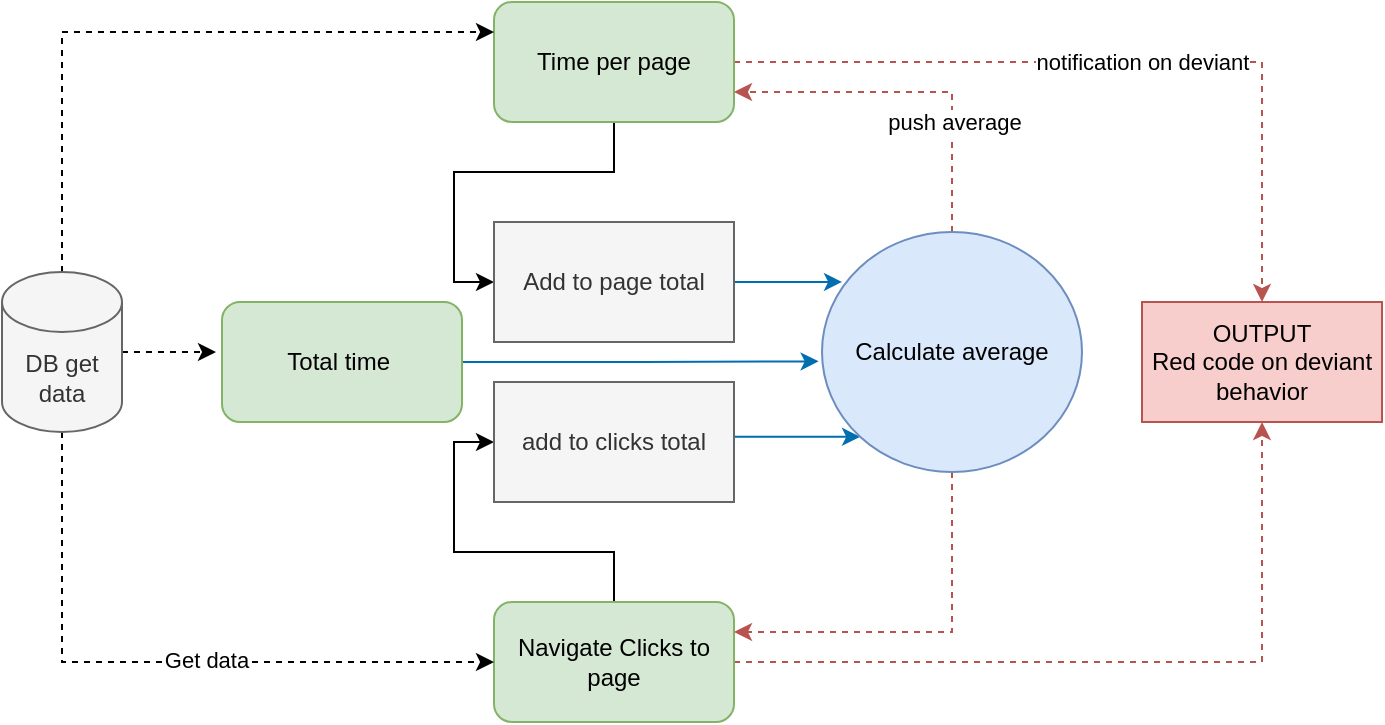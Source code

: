 <mxfile version="14.4.5" type="github">
  <diagram id="tHOTDbu7MkxrzO4gKl2L" name="Page-1">
    <mxGraphModel dx="1008" dy="364" grid="1" gridSize="10" guides="1" tooltips="1" connect="1" arrows="1" fold="1" page="1" pageScale="1" pageWidth="827" pageHeight="1169" math="0" shadow="0">
      <root>
        <mxCell id="0" />
        <mxCell id="1" parent="0" />
        <mxCell id="PjSevPiNLwtFe1SPx3g8-49" style="edgeStyle=orthogonalEdgeStyle;rounded=0;orthogonalLoop=1;jettySize=auto;html=1;strokeWidth=1;entryX=-0.013;entryY=0.539;entryDx=0;entryDy=0;entryPerimeter=0;fillColor=#1ba1e2;strokeColor=#006EAF;" edge="1" parent="1" source="PjSevPiNLwtFe1SPx3g8-1" target="PjSevPiNLwtFe1SPx3g8-14">
          <mxGeometry relative="1" as="geometry">
            <mxPoint x="420" y="290" as="targetPoint" />
          </mxGeometry>
        </mxCell>
        <mxCell id="PjSevPiNLwtFe1SPx3g8-1" value="Total time&amp;nbsp;" style="rounded=1;whiteSpace=wrap;html=1;fillColor=#d5e8d4;strokeColor=#82b366;" vertex="1" parent="1">
          <mxGeometry x="130" y="260" width="120" height="60" as="geometry" />
        </mxCell>
        <mxCell id="PjSevPiNLwtFe1SPx3g8-12" style="edgeStyle=orthogonalEdgeStyle;rounded=0;orthogonalLoop=1;jettySize=auto;html=1;entryX=0;entryY=0.5;entryDx=0;entryDy=0;" edge="1" parent="1" source="PjSevPiNLwtFe1SPx3g8-3" target="PjSevPiNLwtFe1SPx3g8-9">
          <mxGeometry relative="1" as="geometry" />
        </mxCell>
        <mxCell id="PjSevPiNLwtFe1SPx3g8-56" style="edgeStyle=orthogonalEdgeStyle;rounded=0;orthogonalLoop=1;jettySize=auto;html=1;entryX=0.5;entryY=0;entryDx=0;entryDy=0;strokeWidth=1;fillColor=#f8cecc;strokeColor=#b85450;dashed=1;" edge="1" parent="1" source="PjSevPiNLwtFe1SPx3g8-3" target="PjSevPiNLwtFe1SPx3g8-29">
          <mxGeometry relative="1" as="geometry" />
        </mxCell>
        <mxCell id="PjSevPiNLwtFe1SPx3g8-64" value="notification on deviant" style="edgeLabel;html=1;align=center;verticalAlign=middle;resizable=0;points=[];" vertex="1" connectable="0" parent="PjSevPiNLwtFe1SPx3g8-56">
          <mxGeometry x="-0.231" y="2" relative="1" as="geometry">
            <mxPoint x="56.5" y="2" as="offset" />
          </mxGeometry>
        </mxCell>
        <mxCell id="PjSevPiNLwtFe1SPx3g8-3" value="Time per page" style="rounded=1;whiteSpace=wrap;html=1;fillColor=#d5e8d4;strokeColor=#82b366;" vertex="1" parent="1">
          <mxGeometry x="266" y="110" width="120" height="60" as="geometry" />
        </mxCell>
        <mxCell id="PjSevPiNLwtFe1SPx3g8-11" style="edgeStyle=orthogonalEdgeStyle;rounded=0;orthogonalLoop=1;jettySize=auto;html=1;entryX=0;entryY=0.5;entryDx=0;entryDy=0;" edge="1" parent="1" source="PjSevPiNLwtFe1SPx3g8-4" target="PjSevPiNLwtFe1SPx3g8-10">
          <mxGeometry relative="1" as="geometry" />
        </mxCell>
        <mxCell id="PjSevPiNLwtFe1SPx3g8-55" style="edgeStyle=orthogonalEdgeStyle;rounded=0;orthogonalLoop=1;jettySize=auto;html=1;strokeWidth=1;fillColor=#f8cecc;strokeColor=#b85450;dashed=1;" edge="1" parent="1" source="PjSevPiNLwtFe1SPx3g8-4" target="PjSevPiNLwtFe1SPx3g8-29">
          <mxGeometry relative="1" as="geometry" />
        </mxCell>
        <mxCell id="PjSevPiNLwtFe1SPx3g8-4" value="Navigate Clicks to page" style="rounded=1;whiteSpace=wrap;html=1;fillColor=#d5e8d4;strokeColor=#82b366;" vertex="1" parent="1">
          <mxGeometry x="266" y="410" width="120" height="60" as="geometry" />
        </mxCell>
        <mxCell id="PjSevPiNLwtFe1SPx3g8-47" style="edgeStyle=orthogonalEdgeStyle;rounded=0;orthogonalLoop=1;jettySize=auto;html=1;strokeWidth=1;entryX=0.077;entryY=0.208;entryDx=0;entryDy=0;entryPerimeter=0;fillColor=#1ba1e2;strokeColor=#006EAF;" edge="1" parent="1" source="PjSevPiNLwtFe1SPx3g8-9" target="PjSevPiNLwtFe1SPx3g8-14">
          <mxGeometry relative="1" as="geometry">
            <mxPoint x="420" y="250" as="targetPoint" />
          </mxGeometry>
        </mxCell>
        <mxCell id="PjSevPiNLwtFe1SPx3g8-9" value="Add to page total" style="rounded=0;whiteSpace=wrap;html=1;fillColor=#f5f5f5;strokeColor=#666666;fontColor=#333333;" vertex="1" parent="1">
          <mxGeometry x="266" y="220" width="120" height="60" as="geometry" />
        </mxCell>
        <mxCell id="PjSevPiNLwtFe1SPx3g8-48" style="edgeStyle=orthogonalEdgeStyle;rounded=0;orthogonalLoop=1;jettySize=auto;html=1;strokeWidth=1;entryX=0;entryY=1;entryDx=0;entryDy=0;fillColor=#1ba1e2;strokeColor=#006EAF;" edge="1" parent="1" source="PjSevPiNLwtFe1SPx3g8-10" target="PjSevPiNLwtFe1SPx3g8-14">
          <mxGeometry relative="1" as="geometry">
            <mxPoint x="420" y="330" as="targetPoint" />
            <Array as="points">
              <mxPoint x="408" y="327" />
            </Array>
          </mxGeometry>
        </mxCell>
        <mxCell id="PjSevPiNLwtFe1SPx3g8-10" value="add to clicks total" style="rounded=0;whiteSpace=wrap;html=1;fillColor=#f5f5f5;strokeColor=#666666;fontColor=#333333;" vertex="1" parent="1">
          <mxGeometry x="266" y="300" width="120" height="60" as="geometry" />
        </mxCell>
        <mxCell id="PjSevPiNLwtFe1SPx3g8-53" style="edgeStyle=orthogonalEdgeStyle;rounded=0;orthogonalLoop=1;jettySize=auto;html=1;entryX=1;entryY=0.75;entryDx=0;entryDy=0;strokeWidth=1;fillColor=#f8cecc;strokeColor=#b85450;dashed=1;" edge="1" parent="1" source="PjSevPiNLwtFe1SPx3g8-14" target="PjSevPiNLwtFe1SPx3g8-3">
          <mxGeometry relative="1" as="geometry">
            <Array as="points">
              <mxPoint x="495" y="155" />
            </Array>
          </mxGeometry>
        </mxCell>
        <mxCell id="PjSevPiNLwtFe1SPx3g8-62" value="push average" style="edgeLabel;html=1;align=center;verticalAlign=middle;resizable=0;points=[];" vertex="1" connectable="0" parent="PjSevPiNLwtFe1SPx3g8-53">
          <mxGeometry x="-0.387" y="-1" relative="1" as="geometry">
            <mxPoint as="offset" />
          </mxGeometry>
        </mxCell>
        <mxCell id="PjSevPiNLwtFe1SPx3g8-54" style="edgeStyle=orthogonalEdgeStyle;rounded=0;orthogonalLoop=1;jettySize=auto;html=1;entryX=1;entryY=0.25;entryDx=0;entryDy=0;strokeWidth=1;fillColor=#f8cecc;strokeColor=#b85450;dashed=1;" edge="1" parent="1" source="PjSevPiNLwtFe1SPx3g8-14" target="PjSevPiNLwtFe1SPx3g8-4">
          <mxGeometry relative="1" as="geometry">
            <Array as="points">
              <mxPoint x="495" y="425" />
            </Array>
          </mxGeometry>
        </mxCell>
        <mxCell id="PjSevPiNLwtFe1SPx3g8-14" value="Calculate average" style="ellipse;whiteSpace=wrap;html=1;fillColor=#dae8fc;strokeColor=#6c8ebf;" vertex="1" parent="1">
          <mxGeometry x="430" y="225" width="130" height="120" as="geometry" />
        </mxCell>
        <mxCell id="PjSevPiNLwtFe1SPx3g8-29" value="OUTPUT&lt;br&gt;Red code on deviant behavior" style="rounded=0;whiteSpace=wrap;html=1;fillColor=#f8cecc;strokeColor=#b85450;" vertex="1" parent="1">
          <mxGeometry x="590" y="260" width="120" height="60" as="geometry" />
        </mxCell>
        <mxCell id="PjSevPiNLwtFe1SPx3g8-43" style="edgeStyle=orthogonalEdgeStyle;rounded=0;orthogonalLoop=1;jettySize=auto;html=1;dashed=1;strokeWidth=1;entryX=-0.025;entryY=0.417;entryDx=0;entryDy=0;entryPerimeter=0;" edge="1" parent="1" source="PjSevPiNLwtFe1SPx3g8-42" target="PjSevPiNLwtFe1SPx3g8-1">
          <mxGeometry relative="1" as="geometry">
            <mxPoint x="110" y="285" as="targetPoint" />
          </mxGeometry>
        </mxCell>
        <mxCell id="PjSevPiNLwtFe1SPx3g8-44" style="edgeStyle=orthogonalEdgeStyle;rounded=0;orthogonalLoop=1;jettySize=auto;html=1;entryX=0;entryY=0.25;entryDx=0;entryDy=0;dashed=1;strokeWidth=1;" edge="1" parent="1" source="PjSevPiNLwtFe1SPx3g8-42" target="PjSevPiNLwtFe1SPx3g8-3">
          <mxGeometry relative="1" as="geometry">
            <Array as="points">
              <mxPoint x="50" y="125" />
            </Array>
          </mxGeometry>
        </mxCell>
        <mxCell id="PjSevPiNLwtFe1SPx3g8-45" style="edgeStyle=orthogonalEdgeStyle;rounded=0;orthogonalLoop=1;jettySize=auto;html=1;entryX=0;entryY=0.5;entryDx=0;entryDy=0;dashed=1;strokeWidth=1;" edge="1" parent="1" source="PjSevPiNLwtFe1SPx3g8-42" target="PjSevPiNLwtFe1SPx3g8-4">
          <mxGeometry relative="1" as="geometry">
            <Array as="points">
              <mxPoint x="50" y="440" />
            </Array>
          </mxGeometry>
        </mxCell>
        <mxCell id="PjSevPiNLwtFe1SPx3g8-61" value="Get data" style="edgeLabel;html=1;align=center;verticalAlign=middle;resizable=0;points=[];" vertex="1" connectable="0" parent="PjSevPiNLwtFe1SPx3g8-45">
          <mxGeometry x="0.13" y="2" relative="1" as="geometry">
            <mxPoint y="1" as="offset" />
          </mxGeometry>
        </mxCell>
        <mxCell id="PjSevPiNLwtFe1SPx3g8-42" value="DB get data" style="shape=cylinder3;whiteSpace=wrap;html=1;boundedLbl=1;backgroundOutline=1;size=15;fillColor=#f5f5f5;strokeColor=#666666;fontColor=#333333;" vertex="1" parent="1">
          <mxGeometry x="20" y="245" width="60" height="80" as="geometry" />
        </mxCell>
      </root>
    </mxGraphModel>
  </diagram>
</mxfile>
